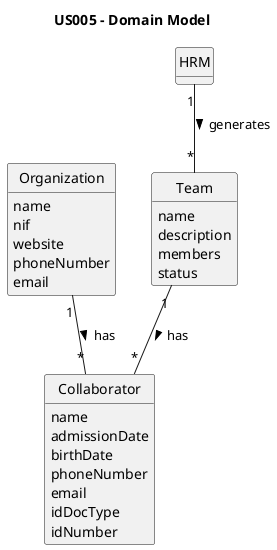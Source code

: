 @startuml
skinparam monochrome true
skinparam packageStyle rectangle
skinparam shadowing false
'skinparam linetype ortho


skinparam classAttributeIconSize 0
hide circle
hide methods

title US005 - Domain Model

class Organization {
    name
    nif
    website
    phoneNumber
    email
}

class Team{
    name
    description
    members
    status
}

class Collaborator{
    name
    admissionDate
    birthDate
    phoneNumber
    email
    idDocType
    idNumber
}

Organization "1" -- "*" Collaborator : "has >"
Team "1" -- "*" Collaborator : "has >"
HRM "1" -- "*" Team : "generates >"
@enduml